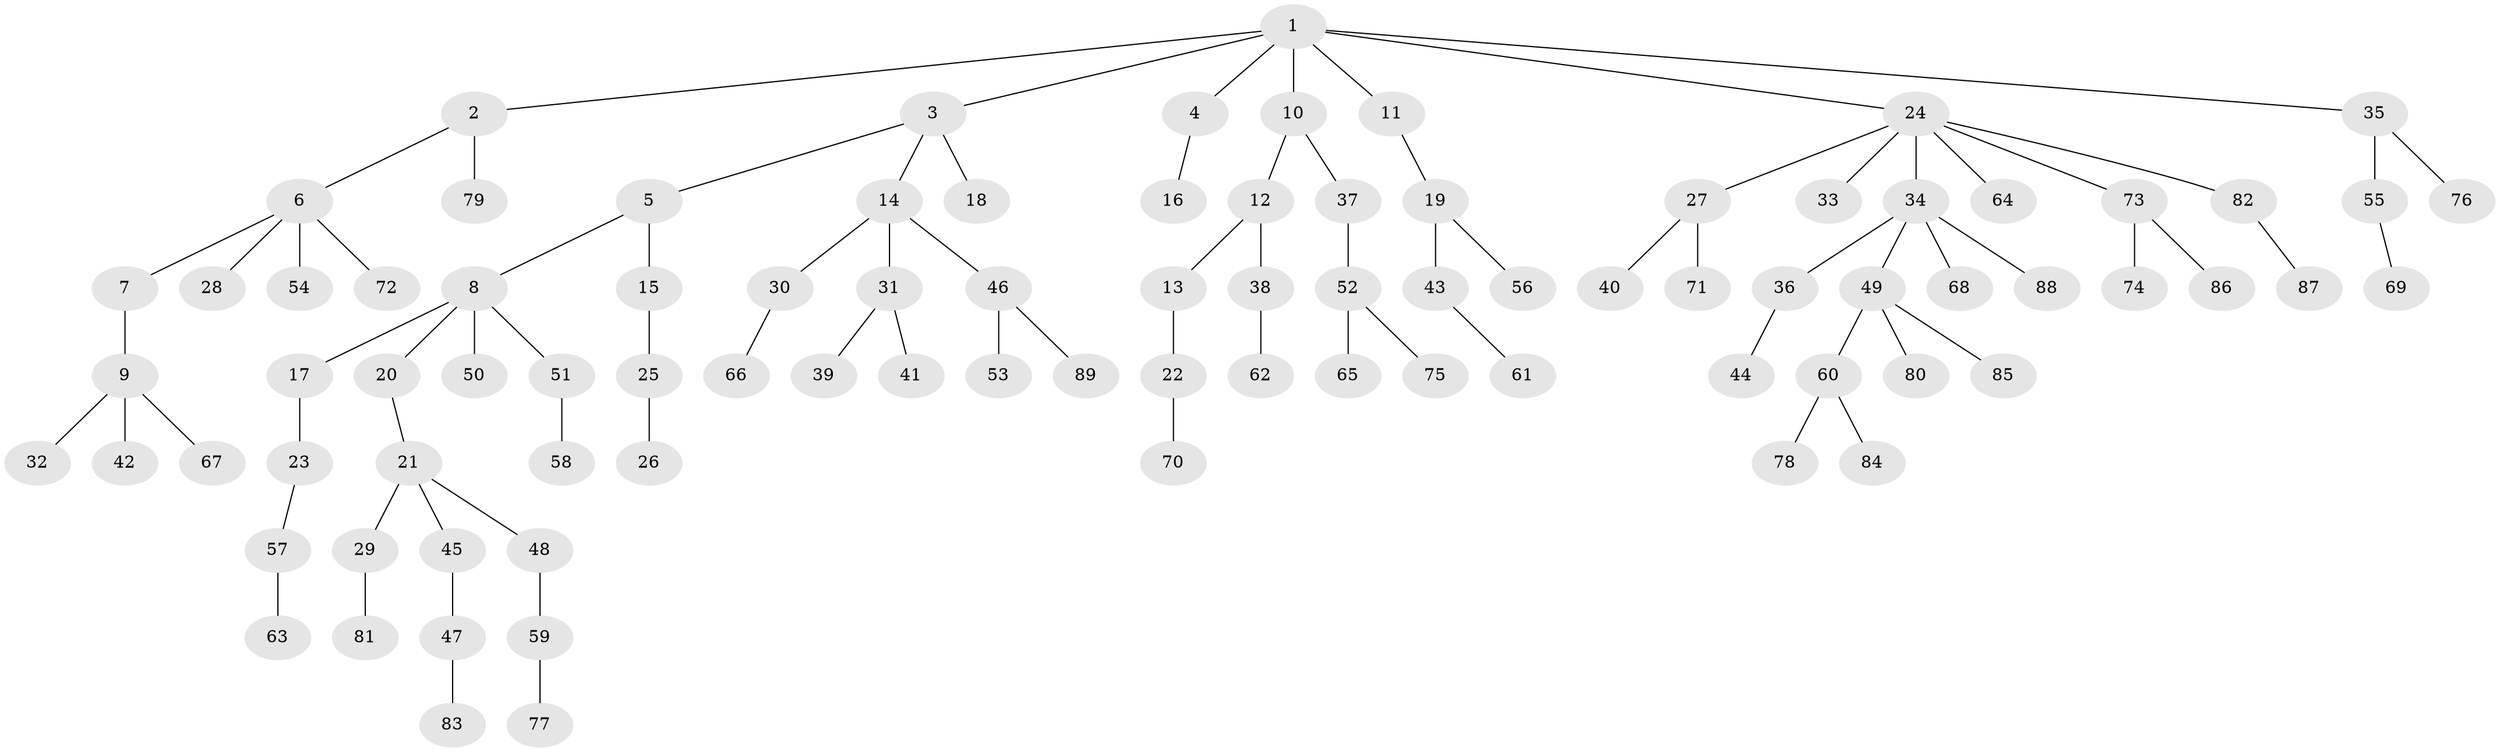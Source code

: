 // Generated by graph-tools (version 1.1) at 2025/36/03/09/25 02:36:34]
// undirected, 89 vertices, 88 edges
graph export_dot {
graph [start="1"]
  node [color=gray90,style=filled];
  1;
  2;
  3;
  4;
  5;
  6;
  7;
  8;
  9;
  10;
  11;
  12;
  13;
  14;
  15;
  16;
  17;
  18;
  19;
  20;
  21;
  22;
  23;
  24;
  25;
  26;
  27;
  28;
  29;
  30;
  31;
  32;
  33;
  34;
  35;
  36;
  37;
  38;
  39;
  40;
  41;
  42;
  43;
  44;
  45;
  46;
  47;
  48;
  49;
  50;
  51;
  52;
  53;
  54;
  55;
  56;
  57;
  58;
  59;
  60;
  61;
  62;
  63;
  64;
  65;
  66;
  67;
  68;
  69;
  70;
  71;
  72;
  73;
  74;
  75;
  76;
  77;
  78;
  79;
  80;
  81;
  82;
  83;
  84;
  85;
  86;
  87;
  88;
  89;
  1 -- 2;
  1 -- 3;
  1 -- 4;
  1 -- 10;
  1 -- 11;
  1 -- 24;
  1 -- 35;
  2 -- 6;
  2 -- 79;
  3 -- 5;
  3 -- 14;
  3 -- 18;
  4 -- 16;
  5 -- 8;
  5 -- 15;
  6 -- 7;
  6 -- 28;
  6 -- 54;
  6 -- 72;
  7 -- 9;
  8 -- 17;
  8 -- 20;
  8 -- 50;
  8 -- 51;
  9 -- 32;
  9 -- 42;
  9 -- 67;
  10 -- 12;
  10 -- 37;
  11 -- 19;
  12 -- 13;
  12 -- 38;
  13 -- 22;
  14 -- 30;
  14 -- 31;
  14 -- 46;
  15 -- 25;
  17 -- 23;
  19 -- 43;
  19 -- 56;
  20 -- 21;
  21 -- 29;
  21 -- 45;
  21 -- 48;
  22 -- 70;
  23 -- 57;
  24 -- 27;
  24 -- 33;
  24 -- 34;
  24 -- 64;
  24 -- 73;
  24 -- 82;
  25 -- 26;
  27 -- 40;
  27 -- 71;
  29 -- 81;
  30 -- 66;
  31 -- 39;
  31 -- 41;
  34 -- 36;
  34 -- 49;
  34 -- 68;
  34 -- 88;
  35 -- 55;
  35 -- 76;
  36 -- 44;
  37 -- 52;
  38 -- 62;
  43 -- 61;
  45 -- 47;
  46 -- 53;
  46 -- 89;
  47 -- 83;
  48 -- 59;
  49 -- 60;
  49 -- 80;
  49 -- 85;
  51 -- 58;
  52 -- 65;
  52 -- 75;
  55 -- 69;
  57 -- 63;
  59 -- 77;
  60 -- 78;
  60 -- 84;
  73 -- 74;
  73 -- 86;
  82 -- 87;
}
